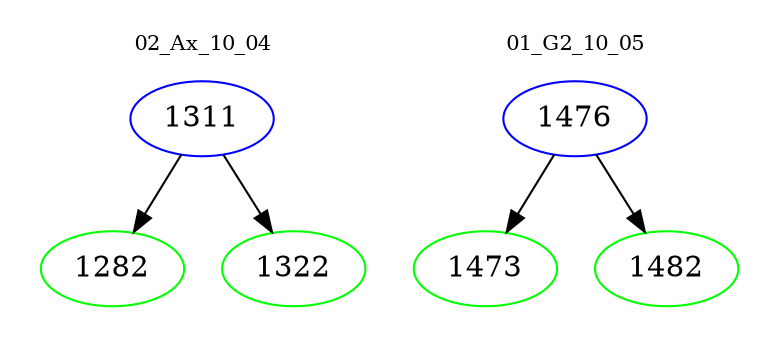 digraph{
subgraph cluster_0 {
color = white
label = "02_Ax_10_04";
fontsize=10;
T0_1311 [label="1311", color="blue"]
T0_1311 -> T0_1282 [color="black"]
T0_1282 [label="1282", color="green"]
T0_1311 -> T0_1322 [color="black"]
T0_1322 [label="1322", color="green"]
}
subgraph cluster_1 {
color = white
label = "01_G2_10_05";
fontsize=10;
T1_1476 [label="1476", color="blue"]
T1_1476 -> T1_1473 [color="black"]
T1_1473 [label="1473", color="green"]
T1_1476 -> T1_1482 [color="black"]
T1_1482 [label="1482", color="green"]
}
}

